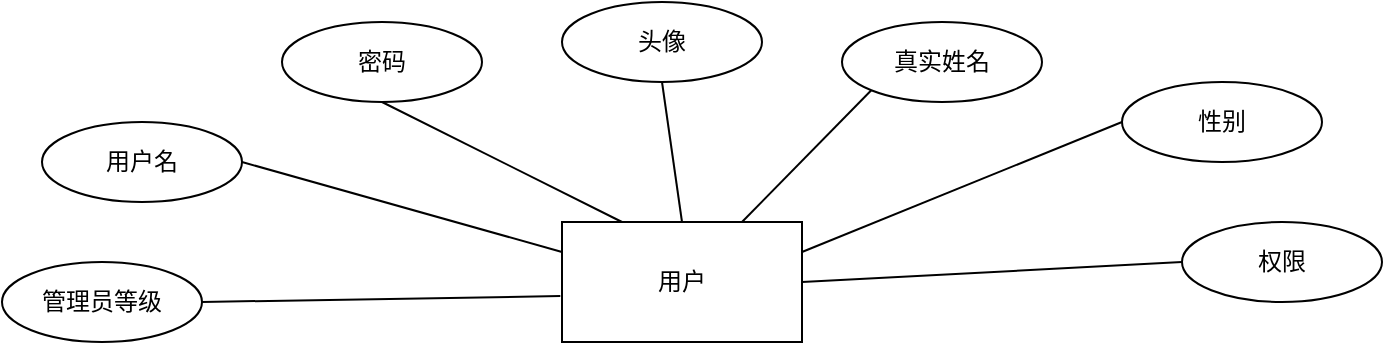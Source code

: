 <mxfile version="21.3.4" type="github">
  <diagram name="第 1 页" id="vQxb779vgfYh9HTUx4ih">
    <mxGraphModel dx="1050" dy="541" grid="1" gridSize="10" guides="1" tooltips="1" connect="1" arrows="1" fold="1" page="1" pageScale="1" pageWidth="3300" pageHeight="4681" math="0" shadow="0">
      <root>
        <mxCell id="0" />
        <mxCell id="1" parent="0" />
        <mxCell id="F9yiTCkJ_D1scViq5Gju-1" value="用户" style="rounded=0;whiteSpace=wrap;html=1;" vertex="1" parent="1">
          <mxGeometry x="470" y="300" width="120" height="60" as="geometry" />
        </mxCell>
        <mxCell id="F9yiTCkJ_D1scViq5Gju-3" value="用户名" style="ellipse;whiteSpace=wrap;html=1;align=center;" vertex="1" parent="1">
          <mxGeometry x="210" y="250" width="100" height="40" as="geometry" />
        </mxCell>
        <mxCell id="F9yiTCkJ_D1scViq5Gju-4" value="密码" style="ellipse;whiteSpace=wrap;html=1;align=center;" vertex="1" parent="1">
          <mxGeometry x="330" y="200" width="100" height="40" as="geometry" />
        </mxCell>
        <mxCell id="F9yiTCkJ_D1scViq5Gju-5" value="头像" style="ellipse;whiteSpace=wrap;html=1;align=center;" vertex="1" parent="1">
          <mxGeometry x="470" y="190" width="100" height="40" as="geometry" />
        </mxCell>
        <mxCell id="F9yiTCkJ_D1scViq5Gju-7" value="真实姓名" style="ellipse;whiteSpace=wrap;html=1;align=center;" vertex="1" parent="1">
          <mxGeometry x="610" y="200" width="100" height="40" as="geometry" />
        </mxCell>
        <mxCell id="F9yiTCkJ_D1scViq5Gju-8" value="性别" style="ellipse;whiteSpace=wrap;html=1;align=center;" vertex="1" parent="1">
          <mxGeometry x="750" y="230" width="100" height="40" as="geometry" />
        </mxCell>
        <mxCell id="F9yiTCkJ_D1scViq5Gju-9" value="权限" style="ellipse;whiteSpace=wrap;html=1;align=center;" vertex="1" parent="1">
          <mxGeometry x="780" y="300" width="100" height="40" as="geometry" />
        </mxCell>
        <mxCell id="F9yiTCkJ_D1scViq5Gju-10" value="管理员等级" style="ellipse;whiteSpace=wrap;html=1;align=center;" vertex="1" parent="1">
          <mxGeometry x="190" y="320" width="100" height="40" as="geometry" />
        </mxCell>
        <mxCell id="F9yiTCkJ_D1scViq5Gju-12" value="" style="endArrow=none;html=1;rounded=0;exitX=1;exitY=0.5;exitDx=0;exitDy=0;entryX=-0.007;entryY=0.617;entryDx=0;entryDy=0;entryPerimeter=0;" edge="1" parent="1" source="F9yiTCkJ_D1scViq5Gju-10" target="F9yiTCkJ_D1scViq5Gju-1">
          <mxGeometry relative="1" as="geometry">
            <mxPoint x="460" y="280" as="sourcePoint" />
            <mxPoint x="620" y="280" as="targetPoint" />
          </mxGeometry>
        </mxCell>
        <mxCell id="F9yiTCkJ_D1scViq5Gju-13" value="" style="endArrow=none;html=1;rounded=0;exitX=1;exitY=0.5;exitDx=0;exitDy=0;entryX=0;entryY=0.25;entryDx=0;entryDy=0;" edge="1" parent="1" source="F9yiTCkJ_D1scViq5Gju-3" target="F9yiTCkJ_D1scViq5Gju-1">
          <mxGeometry relative="1" as="geometry">
            <mxPoint x="460" y="280" as="sourcePoint" />
            <mxPoint x="620" y="280" as="targetPoint" />
          </mxGeometry>
        </mxCell>
        <mxCell id="F9yiTCkJ_D1scViq5Gju-14" value="" style="endArrow=none;html=1;rounded=0;exitX=0.5;exitY=1;exitDx=0;exitDy=0;entryX=0.25;entryY=0;entryDx=0;entryDy=0;" edge="1" parent="1" source="F9yiTCkJ_D1scViq5Gju-4" target="F9yiTCkJ_D1scViq5Gju-1">
          <mxGeometry relative="1" as="geometry">
            <mxPoint x="460" y="280" as="sourcePoint" />
            <mxPoint x="620" y="280" as="targetPoint" />
          </mxGeometry>
        </mxCell>
        <mxCell id="F9yiTCkJ_D1scViq5Gju-15" value="" style="endArrow=none;html=1;rounded=0;exitX=0.5;exitY=1;exitDx=0;exitDy=0;entryX=0.5;entryY=0;entryDx=0;entryDy=0;" edge="1" parent="1" source="F9yiTCkJ_D1scViq5Gju-5" target="F9yiTCkJ_D1scViq5Gju-1">
          <mxGeometry relative="1" as="geometry">
            <mxPoint x="460" y="280" as="sourcePoint" />
            <mxPoint x="620" y="280" as="targetPoint" />
          </mxGeometry>
        </mxCell>
        <mxCell id="F9yiTCkJ_D1scViq5Gju-16" value="" style="endArrow=none;html=1;rounded=0;exitX=0.75;exitY=0;exitDx=0;exitDy=0;entryX=0;entryY=1;entryDx=0;entryDy=0;" edge="1" parent="1" source="F9yiTCkJ_D1scViq5Gju-1" target="F9yiTCkJ_D1scViq5Gju-7">
          <mxGeometry relative="1" as="geometry">
            <mxPoint x="460" y="280" as="sourcePoint" />
            <mxPoint x="620" y="280" as="targetPoint" />
          </mxGeometry>
        </mxCell>
        <mxCell id="F9yiTCkJ_D1scViq5Gju-17" value="" style="endArrow=none;html=1;rounded=0;exitX=1;exitY=0.25;exitDx=0;exitDy=0;entryX=0;entryY=0.5;entryDx=0;entryDy=0;" edge="1" parent="1" source="F9yiTCkJ_D1scViq5Gju-1" target="F9yiTCkJ_D1scViq5Gju-8">
          <mxGeometry relative="1" as="geometry">
            <mxPoint x="460" y="280" as="sourcePoint" />
            <mxPoint x="620" y="280" as="targetPoint" />
          </mxGeometry>
        </mxCell>
        <mxCell id="F9yiTCkJ_D1scViq5Gju-18" value="" style="endArrow=none;html=1;rounded=0;exitX=1;exitY=0.5;exitDx=0;exitDy=0;entryX=0;entryY=0.5;entryDx=0;entryDy=0;" edge="1" parent="1" source="F9yiTCkJ_D1scViq5Gju-1" target="F9yiTCkJ_D1scViq5Gju-9">
          <mxGeometry relative="1" as="geometry">
            <mxPoint x="460" y="280" as="sourcePoint" />
            <mxPoint x="620" y="280" as="targetPoint" />
          </mxGeometry>
        </mxCell>
      </root>
    </mxGraphModel>
  </diagram>
</mxfile>
